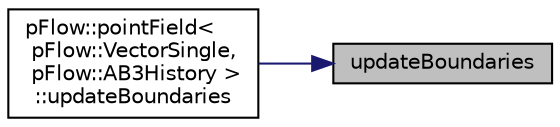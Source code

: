 digraph "updateBoundaries"
{
 // LATEX_PDF_SIZE
  edge [fontname="Helvetica",fontsize="10",labelfontname="Helvetica",labelfontsize="10"];
  node [fontname="Helvetica",fontsize="10",shape=record];
  rankdir="RL";
  Node1 [label="updateBoundaries",height=0.2,width=0.4,color="black", fillcolor="grey75", style="filled", fontcolor="black",tooltip=" "];
  Node1 -> Node2 [dir="back",color="midnightblue",fontsize="10",style="solid",fontname="Helvetica"];
  Node2 [label="pFlow::pointField\<\l pFlow::VectorSingle,\l pFlow::AB3History \>\l::updateBoundaries",height=0.2,width=0.4,color="black", fillcolor="white", style="filled",URL="$classpFlow_1_1pointField.html#a3848ec448e875e0a2b18f85f40cd302b",tooltip=" "];
}

